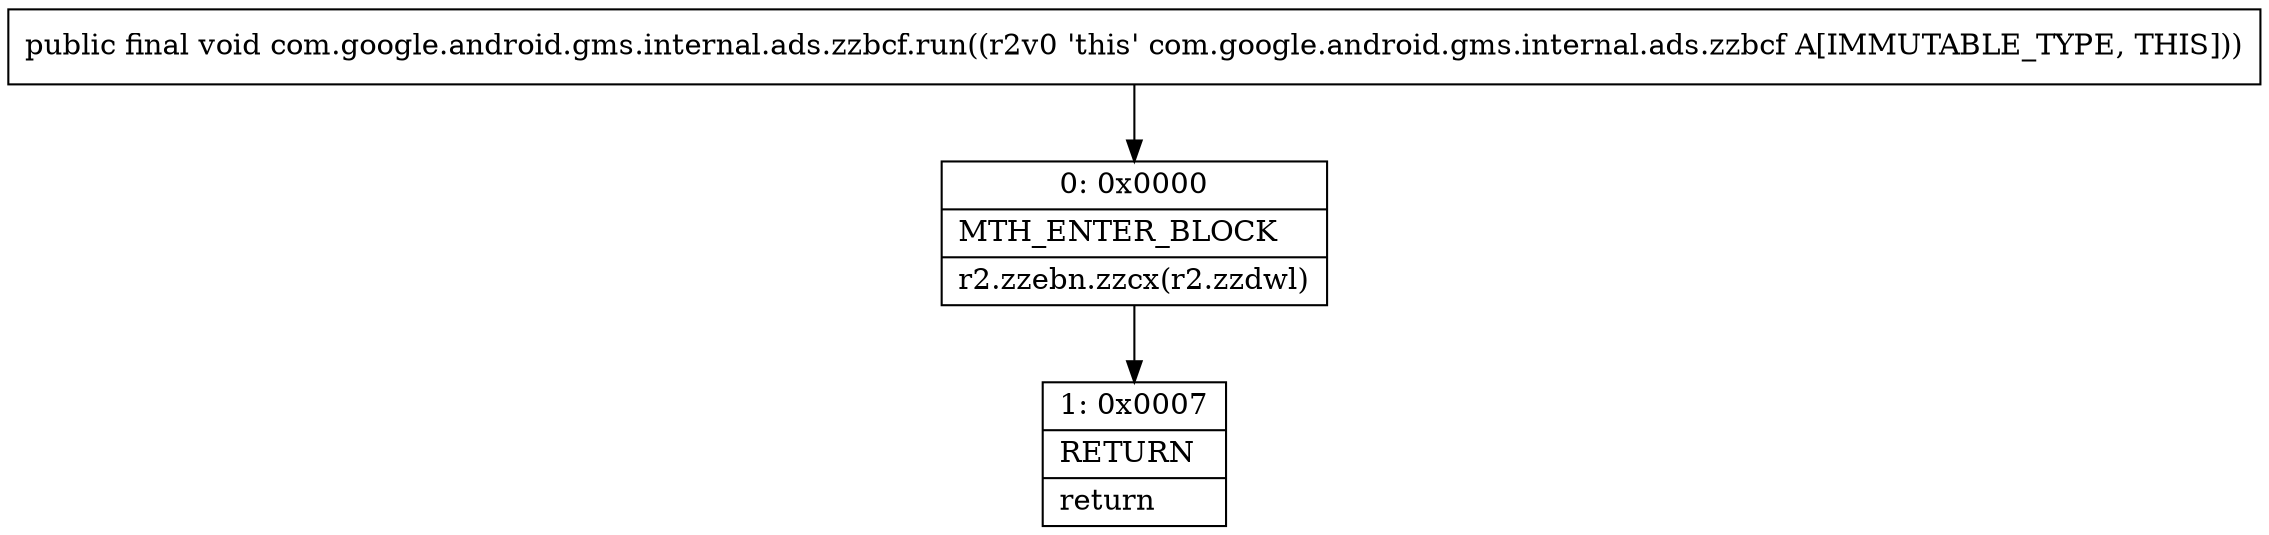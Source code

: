 digraph "CFG forcom.google.android.gms.internal.ads.zzbcf.run()V" {
Node_0 [shape=record,label="{0\:\ 0x0000|MTH_ENTER_BLOCK\l|r2.zzebn.zzcx(r2.zzdwl)\l}"];
Node_1 [shape=record,label="{1\:\ 0x0007|RETURN\l|return\l}"];
MethodNode[shape=record,label="{public final void com.google.android.gms.internal.ads.zzbcf.run((r2v0 'this' com.google.android.gms.internal.ads.zzbcf A[IMMUTABLE_TYPE, THIS])) }"];
MethodNode -> Node_0;
Node_0 -> Node_1;
}


